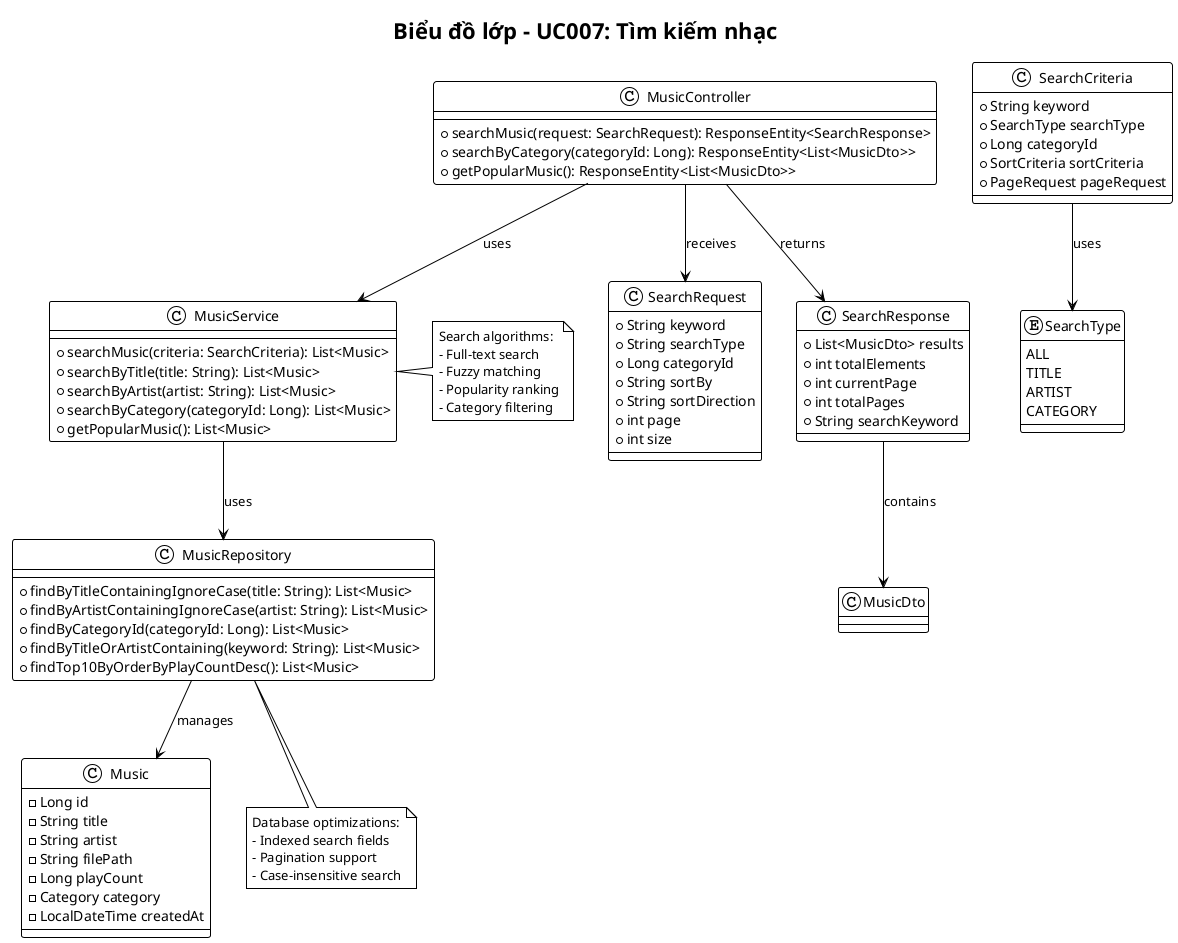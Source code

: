 @startuml UC007-Class-Diagram-Tim-Kiem-Nhac
!theme plain

title Biểu đồ lớp - UC007: Tìm kiếm nhạc

class MusicController {
    + searchMusic(request: SearchRequest): ResponseEntity<SearchResponse>
    + searchByCategory(categoryId: Long): ResponseEntity<List<MusicDto>>
    + getPopularMusic(): ResponseEntity<List<MusicDto>>
}

class MusicService {
    + searchMusic(criteria: SearchCriteria): List<Music>
    + searchByTitle(title: String): List<Music>
    + searchByArtist(artist: String): List<Music>
    + searchByCategory(categoryId: Long): List<Music>
    + getPopularMusic(): List<Music>
}

class MusicRepository {
    + findByTitleContainingIgnoreCase(title: String): List<Music>
    + findByArtistContainingIgnoreCase(artist: String): List<Music>
    + findByCategoryId(categoryId: Long): List<Music>
    + findByTitleOrArtistContaining(keyword: String): List<Music>
    + findTop10ByOrderByPlayCountDesc(): List<Music>
}

class SearchRequest {
    + String keyword
    + String searchType
    + Long categoryId
    + String sortBy
    + String sortDirection
    + int page
    + int size
}

class SearchResponse {
    + List<MusicDto> results
    + int totalElements
    + int currentPage
    + int totalPages
    + String searchKeyword
}

class SearchCriteria {
    + String keyword
    + SearchType searchType
    + Long categoryId
    + SortCriteria sortCriteria
    + PageRequest pageRequest
}

class Music {
    - Long id
    - String title
    - String artist
    - String filePath
    - Long playCount
    - Category category
    - LocalDateTime createdAt
}

enum SearchType {
    ALL
    TITLE
    ARTIST
    CATEGORY
}

' Relationships
MusicController --> MusicService : uses
MusicService --> MusicRepository : uses
MusicRepository --> Music : manages
MusicController --> SearchRequest : receives
MusicController --> SearchResponse : returns
SearchResponse --> MusicDto : contains
SearchCriteria --> SearchType : uses

note right of MusicService
  Search algorithms:
  - Full-text search
  - Fuzzy matching
  - Popularity ranking
  - Category filtering
end note

note bottom of MusicRepository
  Database optimizations:
  - Indexed search fields
  - Pagination support
  - Case-insensitive search
end note

@enduml
